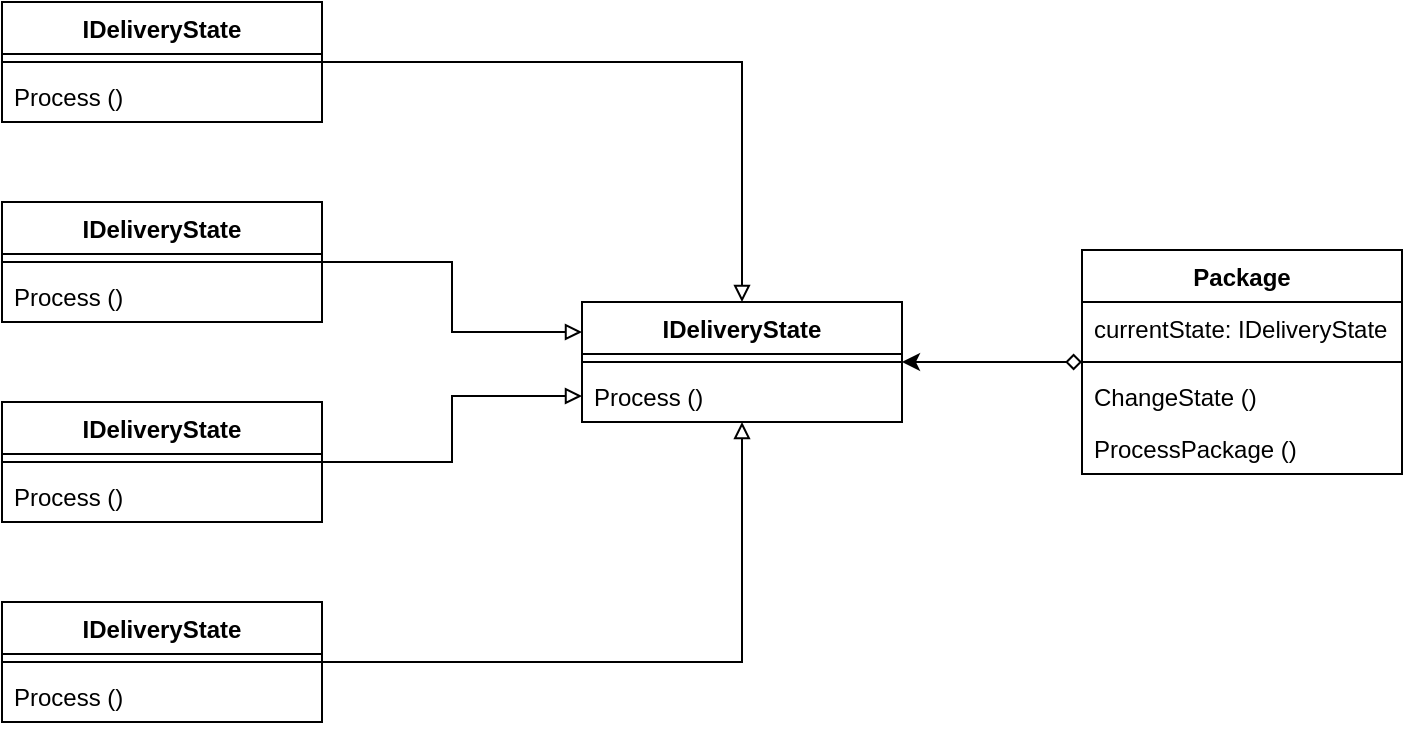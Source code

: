 <mxfile version="22.1.2" type="device">
  <diagram id="C5RBs43oDa-KdzZeNtuy" name="Page-1">
    <mxGraphModel dx="1050" dy="557" grid="1" gridSize="10" guides="1" tooltips="1" connect="1" arrows="1" fold="1" page="1" pageScale="1" pageWidth="827" pageHeight="1169" math="0" shadow="0">
      <root>
        <mxCell id="WIyWlLk6GJQsqaUBKTNV-0" />
        <mxCell id="WIyWlLk6GJQsqaUBKTNV-1" parent="WIyWlLk6GJQsqaUBKTNV-0" />
        <mxCell id="ufU5QlLVWST4BSVQoenl-0" value="IDeliveryState" style="swimlane;fontStyle=1;align=center;verticalAlign=top;childLayout=stackLayout;horizontal=1;startSize=26;horizontalStack=0;resizeParent=1;resizeParentMax=0;resizeLast=0;collapsible=1;marginBottom=0;whiteSpace=wrap;html=1;" vertex="1" parent="WIyWlLk6GJQsqaUBKTNV-1">
          <mxGeometry x="354" y="310" width="160" height="60" as="geometry" />
        </mxCell>
        <mxCell id="ufU5QlLVWST4BSVQoenl-2" value="" style="line;strokeWidth=1;fillColor=none;align=left;verticalAlign=middle;spacingTop=-1;spacingLeft=3;spacingRight=3;rotatable=0;labelPosition=right;points=[];portConstraint=eastwest;strokeColor=inherit;" vertex="1" parent="ufU5QlLVWST4BSVQoenl-0">
          <mxGeometry y="26" width="160" height="8" as="geometry" />
        </mxCell>
        <mxCell id="ufU5QlLVWST4BSVQoenl-3" value="Process ()" style="text;strokeColor=none;fillColor=none;align=left;verticalAlign=top;spacingLeft=4;spacingRight=4;overflow=hidden;rotatable=0;points=[[0,0.5],[1,0.5]];portConstraint=eastwest;whiteSpace=wrap;html=1;" vertex="1" parent="ufU5QlLVWST4BSVQoenl-0">
          <mxGeometry y="34" width="160" height="26" as="geometry" />
        </mxCell>
        <mxCell id="ufU5QlLVWST4BSVQoenl-16" style="edgeStyle=orthogonalEdgeStyle;rounded=0;orthogonalLoop=1;jettySize=auto;html=1;endArrow=block;endFill=0;" edge="1" parent="WIyWlLk6GJQsqaUBKTNV-1" source="ufU5QlLVWST4BSVQoenl-4" target="ufU5QlLVWST4BSVQoenl-0">
          <mxGeometry relative="1" as="geometry" />
        </mxCell>
        <mxCell id="ufU5QlLVWST4BSVQoenl-4" value="IDeliveryState" style="swimlane;fontStyle=1;align=center;verticalAlign=top;childLayout=stackLayout;horizontal=1;startSize=26;horizontalStack=0;resizeParent=1;resizeParentMax=0;resizeLast=0;collapsible=1;marginBottom=0;whiteSpace=wrap;html=1;" vertex="1" parent="WIyWlLk6GJQsqaUBKTNV-1">
          <mxGeometry x="64" y="160" width="160" height="60" as="geometry" />
        </mxCell>
        <mxCell id="ufU5QlLVWST4BSVQoenl-5" value="" style="line;strokeWidth=1;fillColor=none;align=left;verticalAlign=middle;spacingTop=-1;spacingLeft=3;spacingRight=3;rotatable=0;labelPosition=right;points=[];portConstraint=eastwest;strokeColor=inherit;" vertex="1" parent="ufU5QlLVWST4BSVQoenl-4">
          <mxGeometry y="26" width="160" height="8" as="geometry" />
        </mxCell>
        <mxCell id="ufU5QlLVWST4BSVQoenl-6" value="Process ()" style="text;strokeColor=none;fillColor=none;align=left;verticalAlign=top;spacingLeft=4;spacingRight=4;overflow=hidden;rotatable=0;points=[[0,0.5],[1,0.5]];portConstraint=eastwest;whiteSpace=wrap;html=1;" vertex="1" parent="ufU5QlLVWST4BSVQoenl-4">
          <mxGeometry y="34" width="160" height="26" as="geometry" />
        </mxCell>
        <mxCell id="ufU5QlLVWST4BSVQoenl-17" style="edgeStyle=orthogonalEdgeStyle;rounded=0;orthogonalLoop=1;jettySize=auto;html=1;entryX=0;entryY=0.25;entryDx=0;entryDy=0;endArrow=block;endFill=0;" edge="1" parent="WIyWlLk6GJQsqaUBKTNV-1" source="ufU5QlLVWST4BSVQoenl-7" target="ufU5QlLVWST4BSVQoenl-0">
          <mxGeometry relative="1" as="geometry" />
        </mxCell>
        <mxCell id="ufU5QlLVWST4BSVQoenl-7" value="IDeliveryState" style="swimlane;fontStyle=1;align=center;verticalAlign=top;childLayout=stackLayout;horizontal=1;startSize=26;horizontalStack=0;resizeParent=1;resizeParentMax=0;resizeLast=0;collapsible=1;marginBottom=0;whiteSpace=wrap;html=1;" vertex="1" parent="WIyWlLk6GJQsqaUBKTNV-1">
          <mxGeometry x="64" y="260" width="160" height="60" as="geometry" />
        </mxCell>
        <mxCell id="ufU5QlLVWST4BSVQoenl-8" value="" style="line;strokeWidth=1;fillColor=none;align=left;verticalAlign=middle;spacingTop=-1;spacingLeft=3;spacingRight=3;rotatable=0;labelPosition=right;points=[];portConstraint=eastwest;strokeColor=inherit;" vertex="1" parent="ufU5QlLVWST4BSVQoenl-7">
          <mxGeometry y="26" width="160" height="8" as="geometry" />
        </mxCell>
        <mxCell id="ufU5QlLVWST4BSVQoenl-9" value="Process ()" style="text;strokeColor=none;fillColor=none;align=left;verticalAlign=top;spacingLeft=4;spacingRight=4;overflow=hidden;rotatable=0;points=[[0,0.5],[1,0.5]];portConstraint=eastwest;whiteSpace=wrap;html=1;" vertex="1" parent="ufU5QlLVWST4BSVQoenl-7">
          <mxGeometry y="34" width="160" height="26" as="geometry" />
        </mxCell>
        <mxCell id="ufU5QlLVWST4BSVQoenl-18" style="edgeStyle=orthogonalEdgeStyle;rounded=0;orthogonalLoop=1;jettySize=auto;html=1;endArrow=block;endFill=0;" edge="1" parent="WIyWlLk6GJQsqaUBKTNV-1" source="ufU5QlLVWST4BSVQoenl-10" target="ufU5QlLVWST4BSVQoenl-3">
          <mxGeometry relative="1" as="geometry" />
        </mxCell>
        <mxCell id="ufU5QlLVWST4BSVQoenl-10" value="IDeliveryState" style="swimlane;fontStyle=1;align=center;verticalAlign=top;childLayout=stackLayout;horizontal=1;startSize=26;horizontalStack=0;resizeParent=1;resizeParentMax=0;resizeLast=0;collapsible=1;marginBottom=0;whiteSpace=wrap;html=1;" vertex="1" parent="WIyWlLk6GJQsqaUBKTNV-1">
          <mxGeometry x="64" y="360" width="160" height="60" as="geometry" />
        </mxCell>
        <mxCell id="ufU5QlLVWST4BSVQoenl-11" value="" style="line;strokeWidth=1;fillColor=none;align=left;verticalAlign=middle;spacingTop=-1;spacingLeft=3;spacingRight=3;rotatable=0;labelPosition=right;points=[];portConstraint=eastwest;strokeColor=inherit;" vertex="1" parent="ufU5QlLVWST4BSVQoenl-10">
          <mxGeometry y="26" width="160" height="8" as="geometry" />
        </mxCell>
        <mxCell id="ufU5QlLVWST4BSVQoenl-12" value="Process ()" style="text;strokeColor=none;fillColor=none;align=left;verticalAlign=top;spacingLeft=4;spacingRight=4;overflow=hidden;rotatable=0;points=[[0,0.5],[1,0.5]];portConstraint=eastwest;whiteSpace=wrap;html=1;" vertex="1" parent="ufU5QlLVWST4BSVQoenl-10">
          <mxGeometry y="34" width="160" height="26" as="geometry" />
        </mxCell>
        <mxCell id="ufU5QlLVWST4BSVQoenl-19" style="edgeStyle=orthogonalEdgeStyle;rounded=0;orthogonalLoop=1;jettySize=auto;html=1;endArrow=block;endFill=0;" edge="1" parent="WIyWlLk6GJQsqaUBKTNV-1" source="ufU5QlLVWST4BSVQoenl-13" target="ufU5QlLVWST4BSVQoenl-0">
          <mxGeometry relative="1" as="geometry" />
        </mxCell>
        <mxCell id="ufU5QlLVWST4BSVQoenl-13" value="IDeliveryState" style="swimlane;fontStyle=1;align=center;verticalAlign=top;childLayout=stackLayout;horizontal=1;startSize=26;horizontalStack=0;resizeParent=1;resizeParentMax=0;resizeLast=0;collapsible=1;marginBottom=0;whiteSpace=wrap;html=1;" vertex="1" parent="WIyWlLk6GJQsqaUBKTNV-1">
          <mxGeometry x="64" y="460" width="160" height="60" as="geometry" />
        </mxCell>
        <mxCell id="ufU5QlLVWST4BSVQoenl-14" value="" style="line;strokeWidth=1;fillColor=none;align=left;verticalAlign=middle;spacingTop=-1;spacingLeft=3;spacingRight=3;rotatable=0;labelPosition=right;points=[];portConstraint=eastwest;strokeColor=inherit;" vertex="1" parent="ufU5QlLVWST4BSVQoenl-13">
          <mxGeometry y="26" width="160" height="8" as="geometry" />
        </mxCell>
        <mxCell id="ufU5QlLVWST4BSVQoenl-15" value="Process ()" style="text;strokeColor=none;fillColor=none;align=left;verticalAlign=top;spacingLeft=4;spacingRight=4;overflow=hidden;rotatable=0;points=[[0,0.5],[1,0.5]];portConstraint=eastwest;whiteSpace=wrap;html=1;" vertex="1" parent="ufU5QlLVWST4BSVQoenl-13">
          <mxGeometry y="34" width="160" height="26" as="geometry" />
        </mxCell>
        <mxCell id="ufU5QlLVWST4BSVQoenl-25" style="edgeStyle=orthogonalEdgeStyle;rounded=0;orthogonalLoop=1;jettySize=auto;html=1;startArrow=diamond;startFill=0;" edge="1" parent="WIyWlLk6GJQsqaUBKTNV-1" source="ufU5QlLVWST4BSVQoenl-20" target="ufU5QlLVWST4BSVQoenl-0">
          <mxGeometry relative="1" as="geometry" />
        </mxCell>
        <mxCell id="ufU5QlLVWST4BSVQoenl-20" value="Package" style="swimlane;fontStyle=1;align=center;verticalAlign=top;childLayout=stackLayout;horizontal=1;startSize=26;horizontalStack=0;resizeParent=1;resizeParentMax=0;resizeLast=0;collapsible=1;marginBottom=0;whiteSpace=wrap;html=1;" vertex="1" parent="WIyWlLk6GJQsqaUBKTNV-1">
          <mxGeometry x="604" y="284" width="160" height="112" as="geometry" />
        </mxCell>
        <mxCell id="ufU5QlLVWST4BSVQoenl-21" value="currentState:&amp;nbsp;IDeliveryState" style="text;strokeColor=none;fillColor=none;align=left;verticalAlign=top;spacingLeft=4;spacingRight=4;overflow=hidden;rotatable=0;points=[[0,0.5],[1,0.5]];portConstraint=eastwest;whiteSpace=wrap;html=1;" vertex="1" parent="ufU5QlLVWST4BSVQoenl-20">
          <mxGeometry y="26" width="160" height="26" as="geometry" />
        </mxCell>
        <mxCell id="ufU5QlLVWST4BSVQoenl-22" value="" style="line;strokeWidth=1;fillColor=none;align=left;verticalAlign=middle;spacingTop=-1;spacingLeft=3;spacingRight=3;rotatable=0;labelPosition=right;points=[];portConstraint=eastwest;strokeColor=inherit;" vertex="1" parent="ufU5QlLVWST4BSVQoenl-20">
          <mxGeometry y="52" width="160" height="8" as="geometry" />
        </mxCell>
        <mxCell id="ufU5QlLVWST4BSVQoenl-23" value="ChangeState ()" style="text;strokeColor=none;fillColor=none;align=left;verticalAlign=top;spacingLeft=4;spacingRight=4;overflow=hidden;rotatable=0;points=[[0,0.5],[1,0.5]];portConstraint=eastwest;whiteSpace=wrap;html=1;" vertex="1" parent="ufU5QlLVWST4BSVQoenl-20">
          <mxGeometry y="60" width="160" height="26" as="geometry" />
        </mxCell>
        <mxCell id="ufU5QlLVWST4BSVQoenl-24" value="ProcessPackage ()" style="text;strokeColor=none;fillColor=none;align=left;verticalAlign=top;spacingLeft=4;spacingRight=4;overflow=hidden;rotatable=0;points=[[0,0.5],[1,0.5]];portConstraint=eastwest;whiteSpace=wrap;html=1;" vertex="1" parent="ufU5QlLVWST4BSVQoenl-20">
          <mxGeometry y="86" width="160" height="26" as="geometry" />
        </mxCell>
      </root>
    </mxGraphModel>
  </diagram>
</mxfile>
